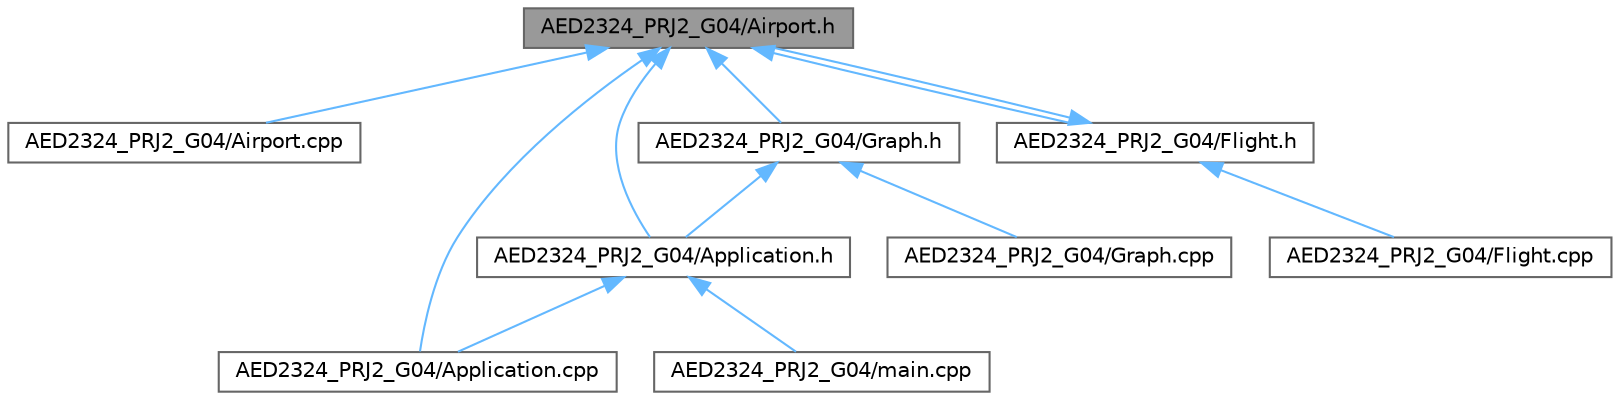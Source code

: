 digraph "AED2324_PRJ2_G04/Airport.h"
{
 // LATEX_PDF_SIZE
  bgcolor="transparent";
  edge [fontname=Helvetica,fontsize=10,labelfontname=Helvetica,labelfontsize=10];
  node [fontname=Helvetica,fontsize=10,shape=box,height=0.2,width=0.4];
  Node1 [id="Node000001",label="AED2324_PRJ2_G04/Airport.h",height=0.2,width=0.4,color="gray40", fillcolor="grey60", style="filled", fontcolor="black",tooltip=" "];
  Node1 -> Node2 [id="edge1_Node000001_Node000002",dir="back",color="steelblue1",style="solid",tooltip=" "];
  Node2 [id="Node000002",label="AED2324_PRJ2_G04/Airport.cpp",height=0.2,width=0.4,color="grey40", fillcolor="white", style="filled",URL="$_airport_8cpp.html",tooltip=" "];
  Node1 -> Node3 [id="edge2_Node000001_Node000003",dir="back",color="steelblue1",style="solid",tooltip=" "];
  Node3 [id="Node000003",label="AED2324_PRJ2_G04/Application.cpp",height=0.2,width=0.4,color="grey40", fillcolor="white", style="filled",URL="$_application_8cpp.html",tooltip=" "];
  Node1 -> Node4 [id="edge3_Node000001_Node000004",dir="back",color="steelblue1",style="solid",tooltip=" "];
  Node4 [id="Node000004",label="AED2324_PRJ2_G04/Application.h",height=0.2,width=0.4,color="grey40", fillcolor="white", style="filled",URL="$_application_8h.html",tooltip=" "];
  Node4 -> Node3 [id="edge4_Node000004_Node000003",dir="back",color="steelblue1",style="solid",tooltip=" "];
  Node4 -> Node5 [id="edge5_Node000004_Node000005",dir="back",color="steelblue1",style="solid",tooltip=" "];
  Node5 [id="Node000005",label="AED2324_PRJ2_G04/main.cpp",height=0.2,width=0.4,color="grey40", fillcolor="white", style="filled",URL="$main_8cpp.html",tooltip=" "];
  Node1 -> Node6 [id="edge6_Node000001_Node000006",dir="back",color="steelblue1",style="solid",tooltip=" "];
  Node6 [id="Node000006",label="AED2324_PRJ2_G04/Flight.h",height=0.2,width=0.4,color="grey40", fillcolor="white", style="filled",URL="$_flight_8h.html",tooltip=" "];
  Node6 -> Node1 [id="edge7_Node000006_Node000001",dir="back",color="steelblue1",style="solid",tooltip=" "];
  Node6 -> Node7 [id="edge8_Node000006_Node000007",dir="back",color="steelblue1",style="solid",tooltip=" "];
  Node7 [id="Node000007",label="AED2324_PRJ2_G04/Flight.cpp",height=0.2,width=0.4,color="grey40", fillcolor="white", style="filled",URL="$_flight_8cpp.html",tooltip=" "];
  Node1 -> Node8 [id="edge9_Node000001_Node000008",dir="back",color="steelblue1",style="solid",tooltip=" "];
  Node8 [id="Node000008",label="AED2324_PRJ2_G04/Graph.h",height=0.2,width=0.4,color="grey40", fillcolor="white", style="filled",URL="$_graph_8h.html",tooltip=" "];
  Node8 -> Node4 [id="edge10_Node000008_Node000004",dir="back",color="steelblue1",style="solid",tooltip=" "];
  Node8 -> Node9 [id="edge11_Node000008_Node000009",dir="back",color="steelblue1",style="solid",tooltip=" "];
  Node9 [id="Node000009",label="AED2324_PRJ2_G04/Graph.cpp",height=0.2,width=0.4,color="grey40", fillcolor="white", style="filled",URL="$_graph_8cpp.html",tooltip=" "];
}
